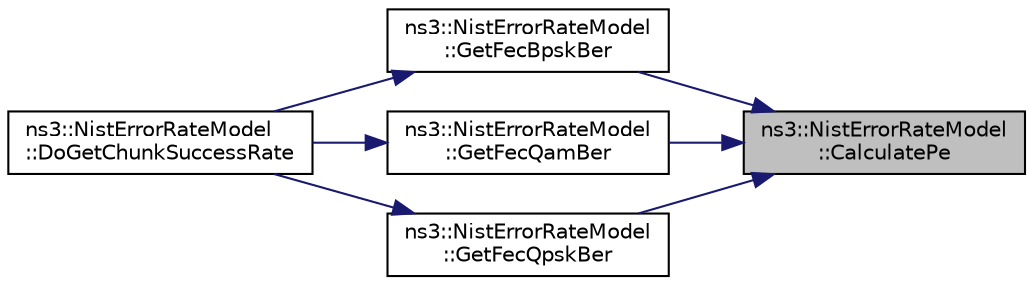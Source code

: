 digraph "ns3::NistErrorRateModel::CalculatePe"
{
 // LATEX_PDF_SIZE
  edge [fontname="Helvetica",fontsize="10",labelfontname="Helvetica",labelfontsize="10"];
  node [fontname="Helvetica",fontsize="10",shape=record];
  rankdir="RL";
  Node1 [label="ns3::NistErrorRateModel\l::CalculatePe",height=0.2,width=0.4,color="black", fillcolor="grey75", style="filled", fontcolor="black",tooltip="Return the coded BER for the given p and b."];
  Node1 -> Node2 [dir="back",color="midnightblue",fontsize="10",style="solid",fontname="Helvetica"];
  Node2 [label="ns3::NistErrorRateModel\l::GetFecBpskBer",height=0.2,width=0.4,color="black", fillcolor="white", style="filled",URL="$classns3_1_1_nist_error_rate_model.html#a4693e2f8e83d8fa67cb66fe6b75f9b65",tooltip="Return BER of BPSK at the given SNR after applying FEC."];
  Node2 -> Node3 [dir="back",color="midnightblue",fontsize="10",style="solid",fontname="Helvetica"];
  Node3 [label="ns3::NistErrorRateModel\l::DoGetChunkSuccessRate",height=0.2,width=0.4,color="black", fillcolor="white", style="filled",URL="$classns3_1_1_nist_error_rate_model.html#abb1b711ee48c9468f0f3d691fbd57076",tooltip="A pure virtual method that must be implemented in the subclass."];
  Node1 -> Node4 [dir="back",color="midnightblue",fontsize="10",style="solid",fontname="Helvetica"];
  Node4 [label="ns3::NistErrorRateModel\l::GetFecQamBer",height=0.2,width=0.4,color="black", fillcolor="white", style="filled",URL="$classns3_1_1_nist_error_rate_model.html#abd0c74e3477797507b0a103b06bb05ca",tooltip="Return BER of QAM for a given constellation size at the given SNR after applying FEC."];
  Node4 -> Node3 [dir="back",color="midnightblue",fontsize="10",style="solid",fontname="Helvetica"];
  Node1 -> Node5 [dir="back",color="midnightblue",fontsize="10",style="solid",fontname="Helvetica"];
  Node5 [label="ns3::NistErrorRateModel\l::GetFecQpskBer",height=0.2,width=0.4,color="black", fillcolor="white", style="filled",URL="$classns3_1_1_nist_error_rate_model.html#aa2aa15f2e208df6d30e66b774b2c1830",tooltip="Return BER of QPSK at the given SNR after applying FEC."];
  Node5 -> Node3 [dir="back",color="midnightblue",fontsize="10",style="solid",fontname="Helvetica"];
}
